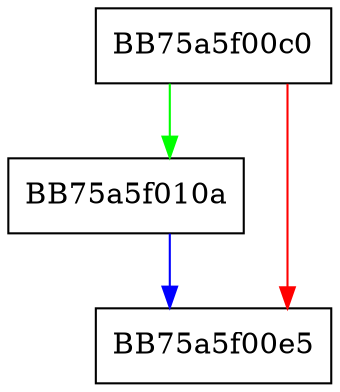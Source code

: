 digraph RecordPush {
  node [shape="box"];
  graph [splines=ortho];
  BB75a5f00c0 -> BB75a5f010a [color="green"];
  BB75a5f00c0 -> BB75a5f00e5 [color="red"];
  BB75a5f010a -> BB75a5f00e5 [color="blue"];
}